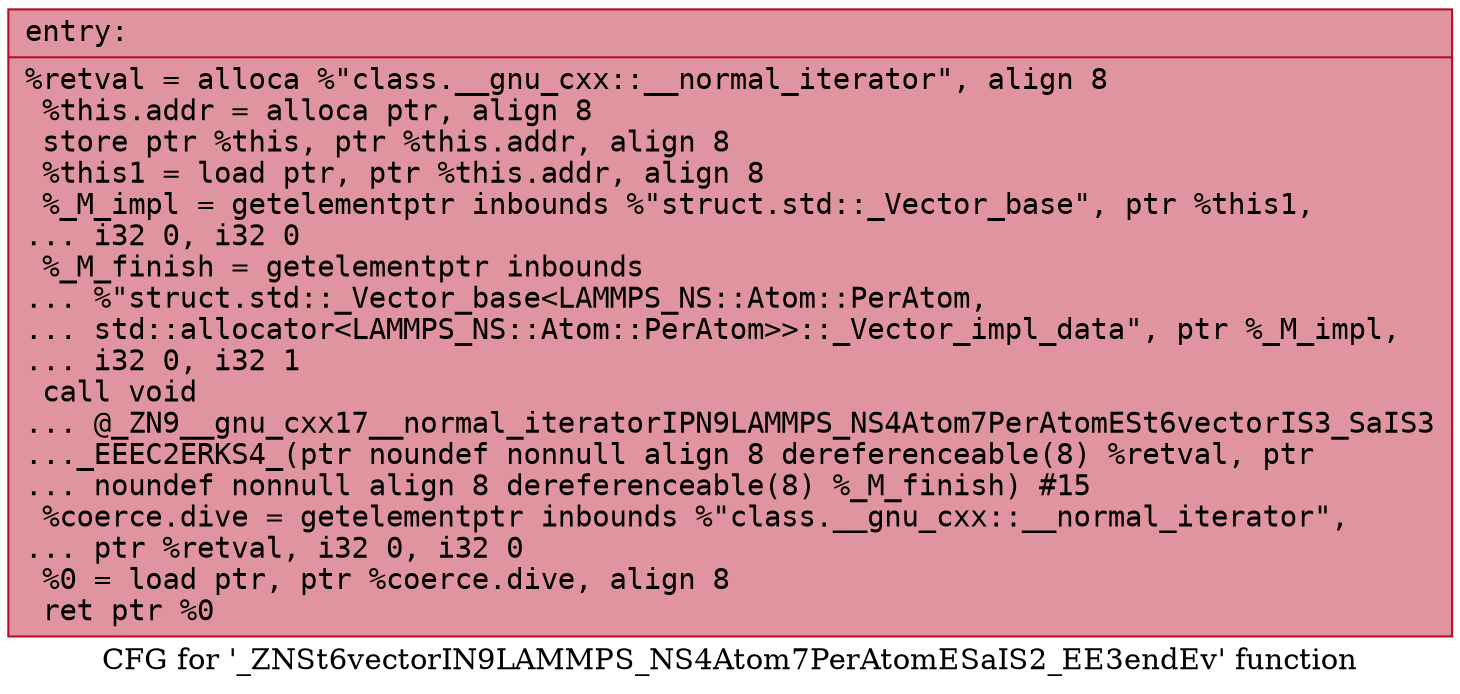 digraph "CFG for '_ZNSt6vectorIN9LAMMPS_NS4Atom7PerAtomESaIS2_EE3endEv' function" {
	label="CFG for '_ZNSt6vectorIN9LAMMPS_NS4Atom7PerAtomESaIS2_EE3endEv' function";

	Node0x55aea8dcd9f0 [shape=record,color="#b70d28ff", style=filled, fillcolor="#b70d2870" fontname="Courier",label="{entry:\l|  %retval = alloca %\"class.__gnu_cxx::__normal_iterator\", align 8\l  %this.addr = alloca ptr, align 8\l  store ptr %this, ptr %this.addr, align 8\l  %this1 = load ptr, ptr %this.addr, align 8\l  %_M_impl = getelementptr inbounds %\"struct.std::_Vector_base\", ptr %this1,\l... i32 0, i32 0\l  %_M_finish = getelementptr inbounds\l... %\"struct.std::_Vector_base\<LAMMPS_NS::Atom::PerAtom,\l... std::allocator\<LAMMPS_NS::Atom::PerAtom\>\>::_Vector_impl_data\", ptr %_M_impl,\l... i32 0, i32 1\l  call void\l... @_ZN9__gnu_cxx17__normal_iteratorIPN9LAMMPS_NS4Atom7PerAtomESt6vectorIS3_SaIS3\l..._EEEC2ERKS4_(ptr noundef nonnull align 8 dereferenceable(8) %retval, ptr\l... noundef nonnull align 8 dereferenceable(8) %_M_finish) #15\l  %coerce.dive = getelementptr inbounds %\"class.__gnu_cxx::__normal_iterator\",\l... ptr %retval, i32 0, i32 0\l  %0 = load ptr, ptr %coerce.dive, align 8\l  ret ptr %0\l}"];
}
